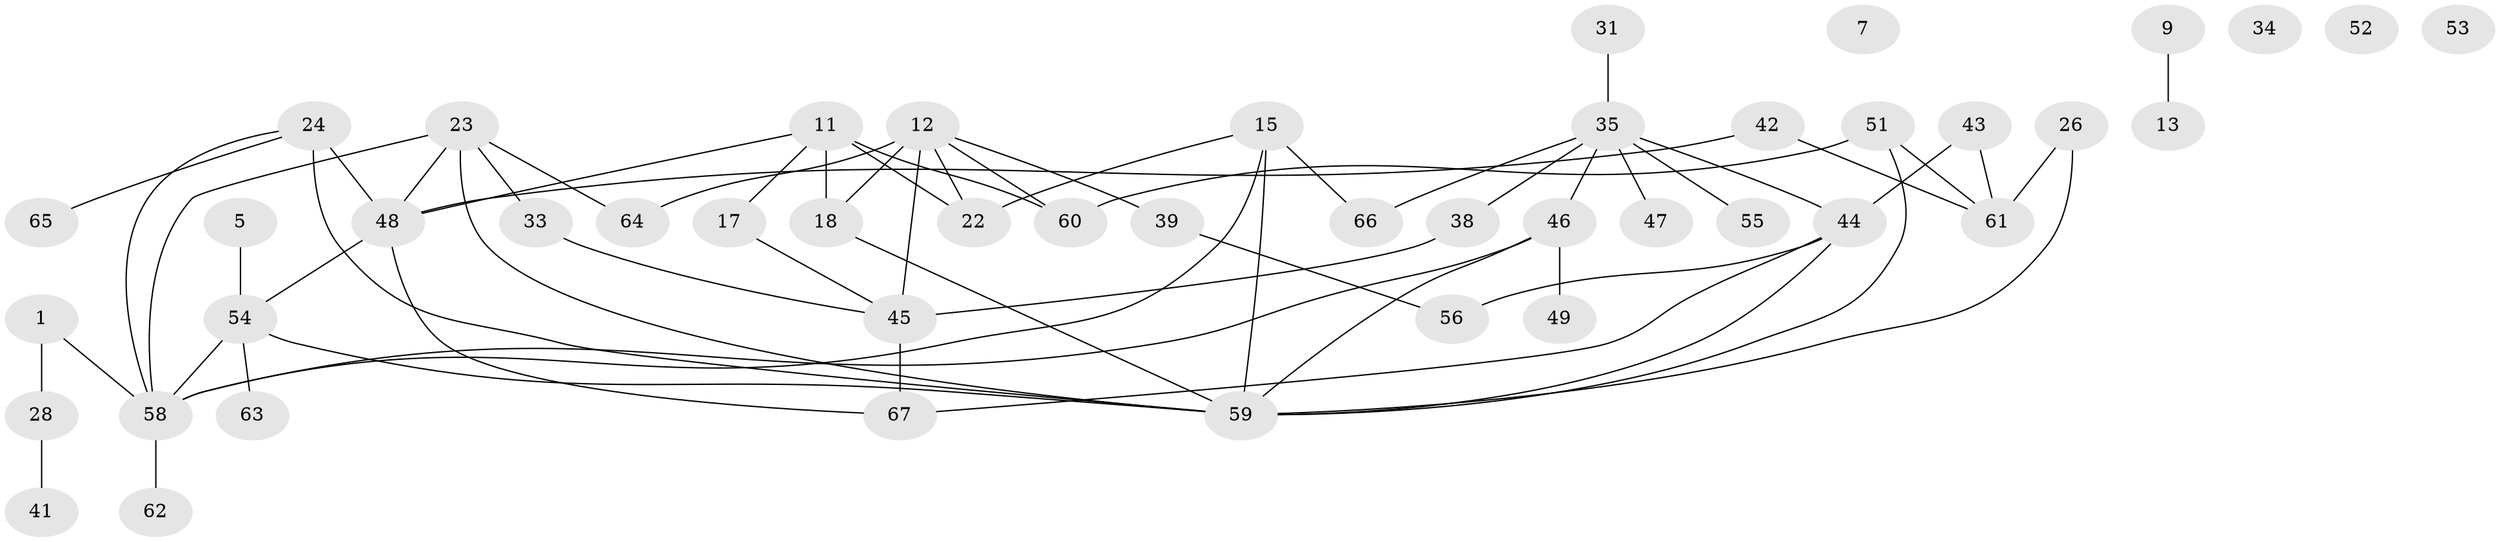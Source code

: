 // original degree distribution, {2: 0.22388059701492538, 4: 0.1791044776119403, 5: 0.07462686567164178, 1: 0.1791044776119403, 0: 0.05970149253731343, 3: 0.23880597014925373, 7: 0.014925373134328358, 6: 0.029850746268656716}
// Generated by graph-tools (version 1.1) at 2025/42/03/04/25 21:42:33]
// undirected, 46 vertices, 63 edges
graph export_dot {
graph [start="1"]
  node [color=gray90,style=filled];
  1;
  5;
  7;
  9;
  11 [super="+2"];
  12 [super="+6"];
  13;
  15;
  17;
  18;
  22;
  23;
  24;
  26;
  28;
  31;
  33;
  34;
  35 [super="+29+20"];
  38;
  39;
  41;
  42;
  43;
  44 [super="+14+30"];
  45;
  46 [super="+32"];
  47;
  48 [super="+40"];
  49;
  51;
  52;
  53;
  54 [super="+21"];
  55;
  56;
  58 [super="+37+57"];
  59 [super="+27+50"];
  60;
  61;
  62;
  63;
  64 [super="+19"];
  65;
  66;
  67;
  1 -- 28;
  1 -- 58;
  5 -- 54;
  9 -- 13;
  11 -- 17;
  11 -- 22 [weight=2];
  11 -- 18;
  11 -- 60;
  11 -- 48;
  12 -- 18;
  12 -- 39;
  12 -- 45 [weight=2];
  12 -- 60;
  12 -- 22;
  12 -- 64;
  15 -- 22;
  15 -- 66;
  15 -- 59;
  15 -- 58;
  17 -- 45;
  18 -- 59;
  23 -- 33;
  23 -- 58;
  23 -- 59;
  23 -- 64;
  23 -- 48;
  24 -- 58 [weight=2];
  24 -- 59 [weight=3];
  24 -- 65;
  24 -- 48;
  26 -- 61;
  26 -- 59;
  28 -- 41;
  31 -- 35;
  33 -- 45;
  35 -- 44 [weight=2];
  35 -- 46 [weight=2];
  35 -- 66;
  35 -- 38;
  35 -- 55;
  35 -- 47;
  38 -- 45;
  39 -- 56;
  42 -- 61;
  42 -- 48;
  43 -- 61;
  43 -- 44;
  44 -- 67;
  44 -- 56;
  44 -- 59;
  45 -- 67;
  46 -- 49;
  46 -- 58;
  46 -- 59;
  48 -- 54;
  48 -- 67;
  51 -- 60;
  51 -- 61;
  51 -- 59;
  54 -- 63;
  54 -- 59;
  54 -- 58;
  58 -- 62;
}
